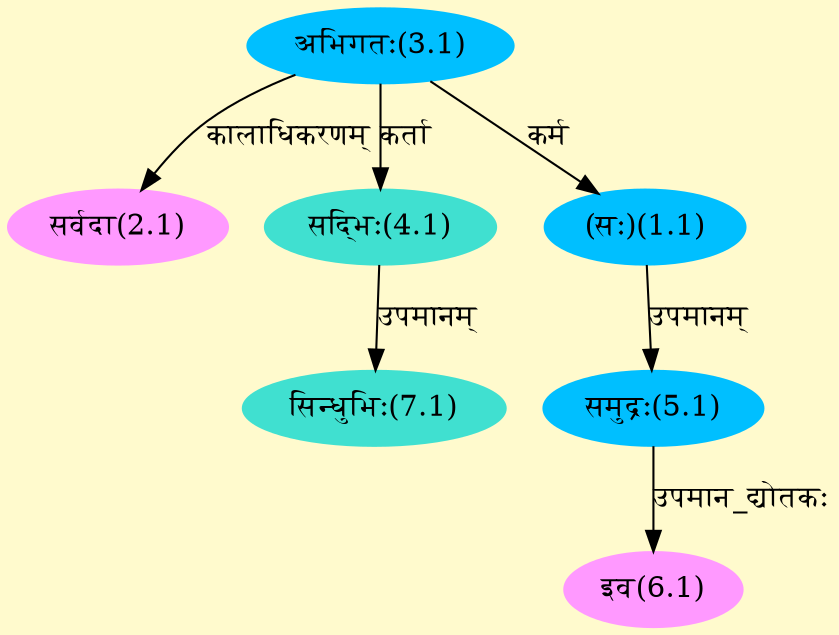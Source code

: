 digraph G{
rankdir=BT;
 compound=true;
 bgcolor="lemonchiffon1";
Node1_1 [style=filled, color="#00BFFF" label = "(सः)(1.1)"]
Node3_1 [style=filled, color="#00BFFF" label = "अभिगतः(3.1)"]
Node2_1 [style=filled, color="#FF99FF" label = "सर्वदा(2.1)"]
Node4_1 [style=filled, color="#40E0D0" label = "सद्भिः(4.1)"]
Node5_1 [style=filled, color="#00BFFF" label = "समुद्रः(5.1)"]
Node6_1 [style=filled, color="#FF99FF" label = "इव(6.1)"]
Node7_1 [style=filled, color="#40E0D0" label = "सिन्धुभिः(7.1)"]
/* Start of Relations section */

Node1_1 -> Node3_1 [  label="कर्म"  dir="back" ]
Node2_1 -> Node3_1 [  label="कालाधिकरणम्"  dir="back" ]
Node4_1 -> Node3_1 [  label="कर्ता"  dir="back" ]
Node5_1 -> Node1_1 [  label="उपमानम्"  dir="back" ]
Node6_1 -> Node5_1 [  label="उपमान_द्योतकः"  dir="back" ]
Node7_1 -> Node4_1 [  label="उपमानम्"  dir="back" ]
}
